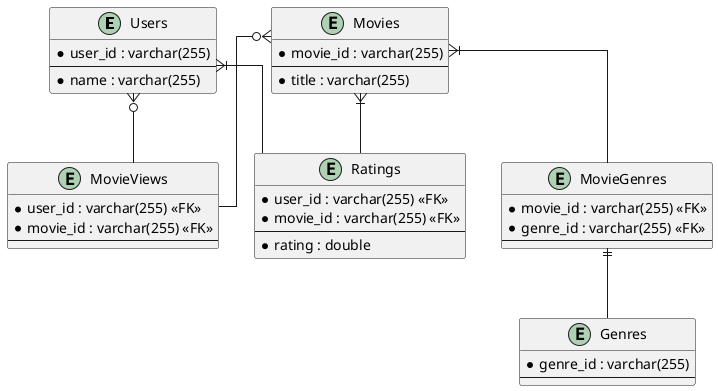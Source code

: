 @startuml
' hide the spot
' hide circle

' avoid problems with angled crows feet
skinparam linetype ortho

entity "Users" as users {
  *user_id : varchar(255)
  --
  *name : varchar(255)
}

entity "Movies" as movies {
  *movie_id : varchar(255)
  --
  *title : varchar(255)
}

entity "Genres" as genres {
  *genre_id : varchar(255)
  --
}

entity "MovieGenres" as Mgenres {
  *movie_id : varchar(255) <<FK>>
  *genre_id : varchar(255) <<FK>>
  --
}

entity "Ratings" as ratings {
  *user_id : varchar(255) <<FK>>
  *movie_id : varchar(255) <<FK>>
  --
  *rating : double
}

entity "MovieViews" as views {
  *user_id : varchar(255) <<FK>>
  *movie_id : varchar(255) <<FK>>
  --
}

users }|-- ratings
movies }|-- ratings 
movies }|-- Mgenres
Mgenres ||-- genres
users }o-- views
movies }o-- views
@enduml
